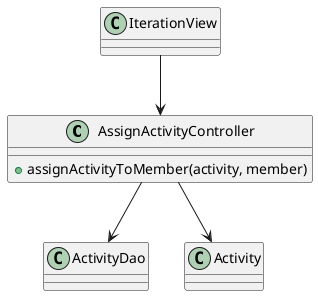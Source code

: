 @startuml
	class AssignActivityController {
	+assignActivityToMember(activity, member)
	}

	AssignActivityController --> ActivityDao
	IterationView --> AssignActivityController
	AssignActivityController --> Activity
@enduml
